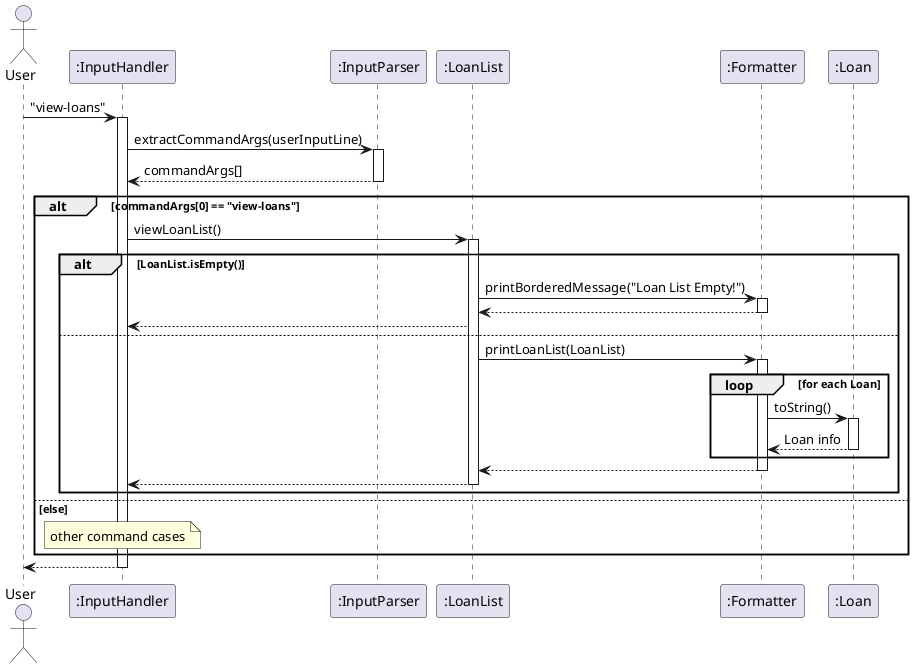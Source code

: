 @startuml
actor User
participant InputHandler as ":InputHandler"
participant InputParser as ":InputParser"
participant LoanList as ":LoanList"
participant Formatter as ":Formatter"
participant Loan as ":Loan"


User -> InputHandler: "view-loans"
activate InputHandler
    InputHandler -> InputParser: extractCommandArgs(userInputLine)
    activate InputParser
    InputParser --> InputHandler: commandArgs[]
    deactivate InputParser
    alt commandArgs[0] == "view-loans"
        InputHandler -> LoanList: viewLoanList()
        activate LoanList
        alt LoanList.isEmpty() 
            LoanList -> Formatter : printBorderedMessage("Loan List Empty!")
            activate Formatter
            Formatter --> LoanList
            deactivate Formatter
            LoanList --> InputHandler
        else
            LoanList -> Formatter: printLoanList(LoanList)
            activate Formatter
                loop for each Loan
                    Formatter -> Loan: toString()
                    activate Loan
                    Loan --> Formatter: Loan info
                    deactivate Loan
                end
            Formatter --> LoanList
            deactivate Formatter
        LoanList --> InputHandler
        deactivate LoanList
        end
    else else
    note over InputHandler
    other command cases
    end note
end
InputHandler --> User
deactivate InputHandler


@enduml
